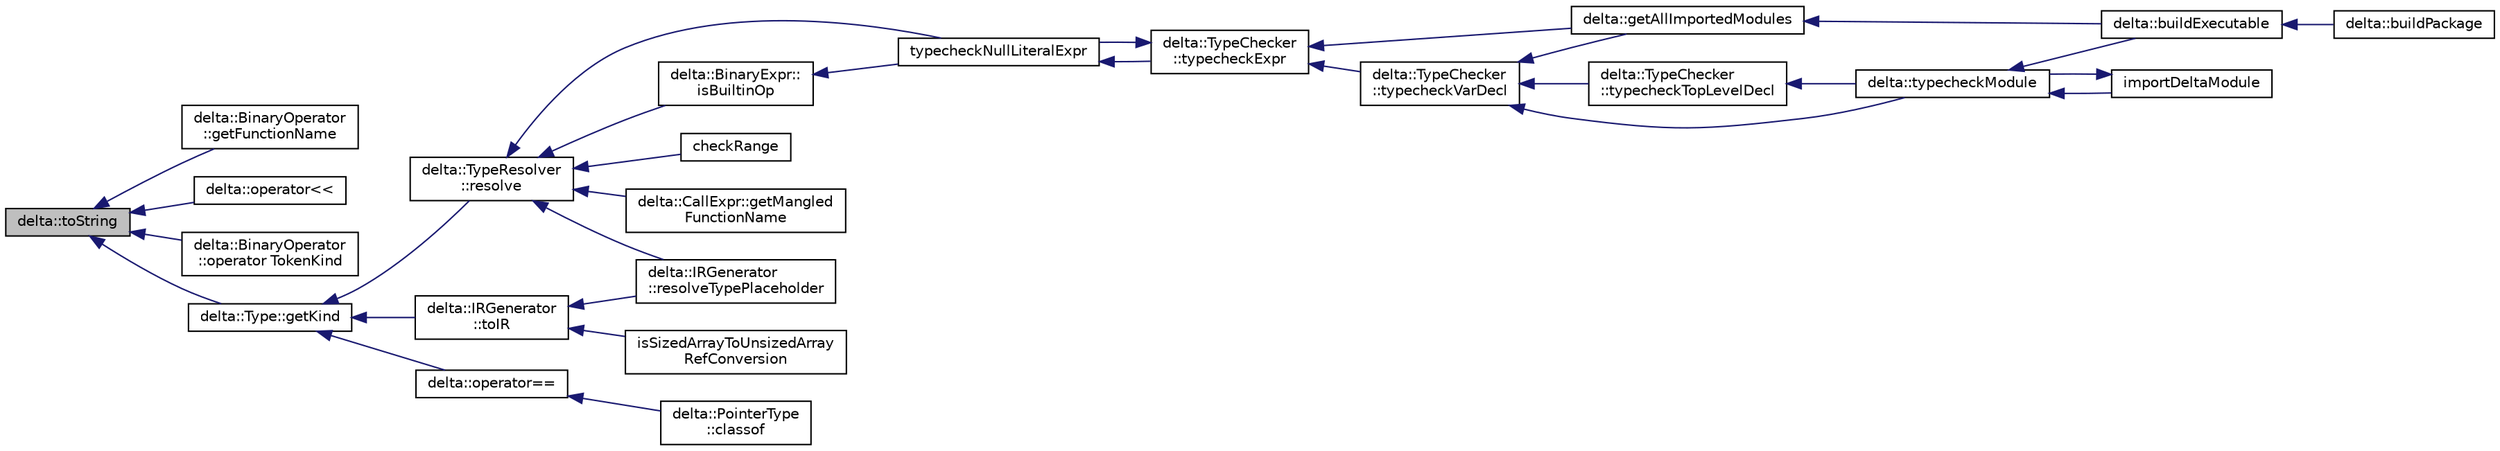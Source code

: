 digraph "delta::toString"
{
  edge [fontname="Helvetica",fontsize="10",labelfontname="Helvetica",labelfontsize="10"];
  node [fontname="Helvetica",fontsize="10",shape=record];
  rankdir="LR";
  Node142 [label="delta::toString",height=0.2,width=0.4,color="black", fillcolor="grey75", style="filled", fontcolor="black"];
  Node142 -> Node143 [dir="back",color="midnightblue",fontsize="10",style="solid",fontname="Helvetica"];
  Node143 [label="delta::BinaryOperator\l::getFunctionName",height=0.2,width=0.4,color="black", fillcolor="white", style="filled",URL="$structdelta_1_1_binary_operator.html#a4b392ddc10e53e747e6b02601ed1aa82"];
  Node142 -> Node144 [dir="back",color="midnightblue",fontsize="10",style="solid",fontname="Helvetica"];
  Node144 [label="delta::operator\<\<",height=0.2,width=0.4,color="black", fillcolor="white", style="filled",URL="$namespacedelta.html#a86ea43f440ad1a070d051f3cf94e7690"];
  Node142 -> Node145 [dir="back",color="midnightblue",fontsize="10",style="solid",fontname="Helvetica"];
  Node145 [label="delta::BinaryOperator\l::operator TokenKind",height=0.2,width=0.4,color="black", fillcolor="white", style="filled",URL="$structdelta_1_1_binary_operator.html#a46c28c7a0ff21390e2a37f1904ec24d6"];
  Node142 -> Node146 [dir="back",color="midnightblue",fontsize="10",style="solid",fontname="Helvetica"];
  Node146 [label="delta::Type::getKind",height=0.2,width=0.4,color="black", fillcolor="white", style="filled",URL="$structdelta_1_1_type.html#adcabf3868c33bd4e1a6685e16e5e3518"];
  Node146 -> Node147 [dir="back",color="midnightblue",fontsize="10",style="solid",fontname="Helvetica"];
  Node147 [label="delta::TypeResolver\l::resolve",height=0.2,width=0.4,color="black", fillcolor="white", style="filled",URL="$classdelta_1_1_type_resolver.html#ab333afdac9296c5d62fe58a0b229bba8"];
  Node147 -> Node148 [dir="back",color="midnightblue",fontsize="10",style="solid",fontname="Helvetica"];
  Node148 [label="delta::CallExpr::getMangled\lFunctionName",height=0.2,width=0.4,color="black", fillcolor="white", style="filled",URL="$classdelta_1_1_call_expr.html#a4f89c212b096e2361710a42ba35e3b77"];
  Node147 -> Node149 [dir="back",color="midnightblue",fontsize="10",style="solid",fontname="Helvetica"];
  Node149 [label="delta::BinaryExpr::\lisBuiltinOp",height=0.2,width=0.4,color="black", fillcolor="white", style="filled",URL="$classdelta_1_1_binary_expr.html#a9cf6768d73ac71605d31879590d565f5"];
  Node149 -> Node150 [dir="back",color="midnightblue",fontsize="10",style="solid",fontname="Helvetica"];
  Node150 [label="typecheckNullLiteralExpr",height=0.2,width=0.4,color="black", fillcolor="white", style="filled",URL="$typecheck-expr_8cpp.html#a604c48557fc70deb374eef16c7673846"];
  Node150 -> Node151 [dir="back",color="midnightblue",fontsize="10",style="solid",fontname="Helvetica"];
  Node151 [label="delta::TypeChecker\l::typecheckExpr",height=0.2,width=0.4,color="black", fillcolor="white", style="filled",URL="$classdelta_1_1_type_checker.html#ab19a9a7679086f4e999cce03e35922fc"];
  Node151 -> Node150 [dir="back",color="midnightblue",fontsize="10",style="solid",fontname="Helvetica"];
  Node151 -> Node152 [dir="back",color="midnightblue",fontsize="10",style="solid",fontname="Helvetica"];
  Node152 [label="delta::getAllImportedModules",height=0.2,width=0.4,color="black", fillcolor="white", style="filled",URL="$namespacedelta.html#a949f83e8840a11b90a369f9b2278ba0a"];
  Node152 -> Node153 [dir="back",color="midnightblue",fontsize="10",style="solid",fontname="Helvetica"];
  Node153 [label="delta::buildExecutable",height=0.2,width=0.4,color="black", fillcolor="white", style="filled",URL="$namespacedelta.html#aea63e33d3ee2ff18ad7c1fefd8bbeca2"];
  Node153 -> Node154 [dir="back",color="midnightblue",fontsize="10",style="solid",fontname="Helvetica"];
  Node154 [label="delta::buildPackage",height=0.2,width=0.4,color="black", fillcolor="white", style="filled",URL="$namespacedelta.html#a608f3203f47e224f518306b184b5cf60"];
  Node151 -> Node155 [dir="back",color="midnightblue",fontsize="10",style="solid",fontname="Helvetica"];
  Node155 [label="delta::TypeChecker\l::typecheckVarDecl",height=0.2,width=0.4,color="black", fillcolor="white", style="filled",URL="$classdelta_1_1_type_checker.html#a5ac25011668c8781d97542e49d7f8868"];
  Node155 -> Node152 [dir="back",color="midnightblue",fontsize="10",style="solid",fontname="Helvetica"];
  Node155 -> Node156 [dir="back",color="midnightblue",fontsize="10",style="solid",fontname="Helvetica"];
  Node156 [label="delta::TypeChecker\l::typecheckTopLevelDecl",height=0.2,width=0.4,color="black", fillcolor="white", style="filled",URL="$classdelta_1_1_type_checker.html#a6f183b3656e0dc9a1882e9145ef5e5ea"];
  Node156 -> Node157 [dir="back",color="midnightblue",fontsize="10",style="solid",fontname="Helvetica"];
  Node157 [label="delta::typecheckModule",height=0.2,width=0.4,color="black", fillcolor="white", style="filled",URL="$namespacedelta.html#a640468ebe486aee02501f76f96781f90"];
  Node157 -> Node153 [dir="back",color="midnightblue",fontsize="10",style="solid",fontname="Helvetica"];
  Node157 -> Node158 [dir="back",color="midnightblue",fontsize="10",style="solid",fontname="Helvetica"];
  Node158 [label="importDeltaModule",height=0.2,width=0.4,color="black", fillcolor="white", style="filled",URL="$typecheck_8cpp.html#ab417bb720a37330c53ef816b9d61711c"];
  Node158 -> Node157 [dir="back",color="midnightblue",fontsize="10",style="solid",fontname="Helvetica"];
  Node155 -> Node157 [dir="back",color="midnightblue",fontsize="10",style="solid",fontname="Helvetica"];
  Node147 -> Node159 [dir="back",color="midnightblue",fontsize="10",style="solid",fontname="Helvetica"];
  Node159 [label="delta::IRGenerator\l::resolveTypePlaceholder",height=0.2,width=0.4,color="black", fillcolor="white", style="filled",URL="$classdelta_1_1_i_r_generator.html#a3dcb9317d090022c47d62a2df03c46f7"];
  Node147 -> Node150 [dir="back",color="midnightblue",fontsize="10",style="solid",fontname="Helvetica"];
  Node147 -> Node160 [dir="back",color="midnightblue",fontsize="10",style="solid",fontname="Helvetica"];
  Node160 [label="checkRange",height=0.2,width=0.4,color="black", fillcolor="white", style="filled",URL="$typecheck-expr_8cpp.html#a3183a15df856c85d6c74dce7ec280480"];
  Node146 -> Node161 [dir="back",color="midnightblue",fontsize="10",style="solid",fontname="Helvetica"];
  Node161 [label="delta::operator==",height=0.2,width=0.4,color="black", fillcolor="white", style="filled",URL="$namespacedelta.html#ad62d6b2e68bcdebd01b3e7bc4f905c22"];
  Node161 -> Node162 [dir="back",color="midnightblue",fontsize="10",style="solid",fontname="Helvetica"];
  Node162 [label="delta::PointerType\l::classof",height=0.2,width=0.4,color="black", fillcolor="white", style="filled",URL="$classdelta_1_1_pointer_type.html#a1ba1f19b527e4dbb80853eefd1a3f729"];
  Node146 -> Node163 [dir="back",color="midnightblue",fontsize="10",style="solid",fontname="Helvetica"];
  Node163 [label="delta::IRGenerator\l::toIR",height=0.2,width=0.4,color="black", fillcolor="white", style="filled",URL="$classdelta_1_1_i_r_generator.html#a921262b31eeedf04594f66dcbaa08e8a"];
  Node163 -> Node164 [dir="back",color="midnightblue",fontsize="10",style="solid",fontname="Helvetica"];
  Node164 [label="isSizedArrayToUnsizedArray\lRefConversion",height=0.2,width=0.4,color="black", fillcolor="white", style="filled",URL="$irgen-expr_8cpp.html#a2a9c0af458308795c28f54640446b93d"];
  Node163 -> Node159 [dir="back",color="midnightblue",fontsize="10",style="solid",fontname="Helvetica"];
}
